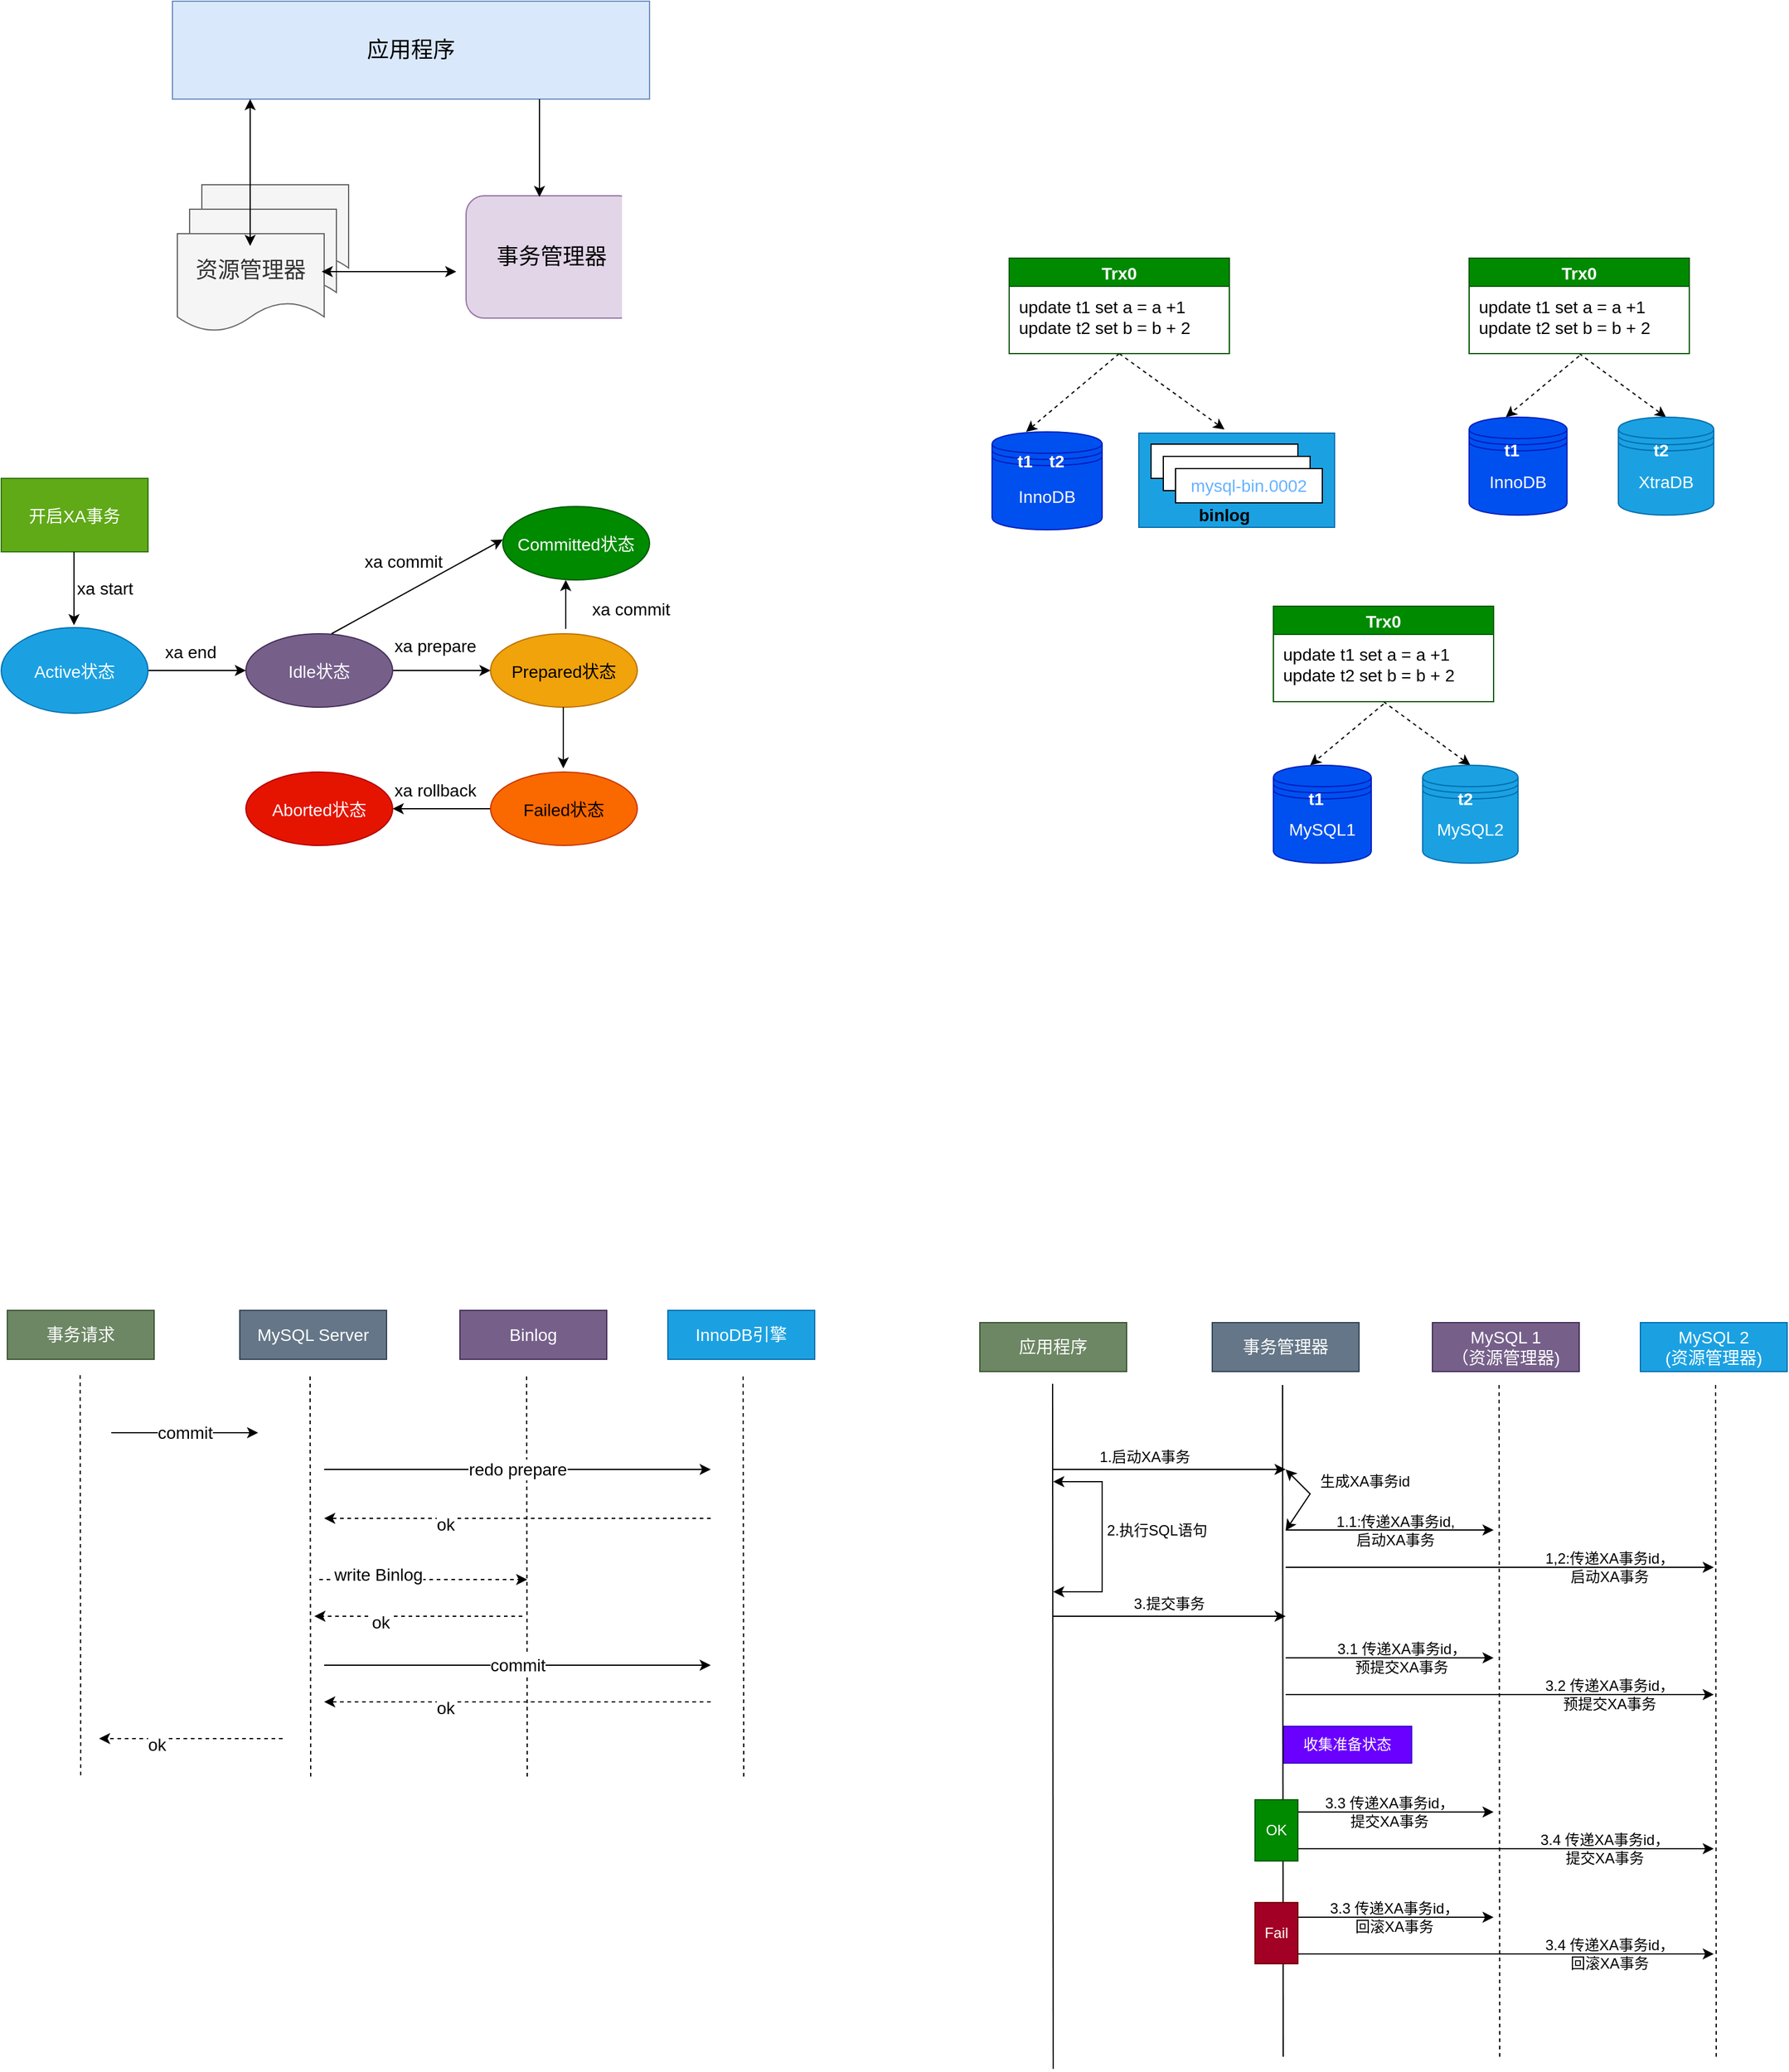 <mxfile version="20.0.4" type="github">
  <diagram id="ObCENUlUA4ZSgpgrxgMP" name="Page-1">
    <mxGraphModel dx="1422" dy="762" grid="1" gridSize="10" guides="1" tooltips="1" connect="1" arrows="1" fold="1" page="1" pageScale="1" pageWidth="827" pageHeight="1169" math="0" shadow="0">
      <root>
        <mxCell id="0" />
        <mxCell id="1" parent="0" />
        <mxCell id="JKw2uaOTa6GlGYW2WIKC-55" value="收集准备状态" style="rounded=0;whiteSpace=wrap;html=1;fillColor=#6a00ff;fontColor=#ffffff;strokeColor=#3700CC;" vertex="1" parent="1">
          <mxGeometry x="1098" y="1530" width="105" height="30" as="geometry" />
        </mxCell>
        <mxCell id="dxR8QtIztpEpAp44_qmE-1" value="&lt;font style=&quot;font-size: 18px;&quot;&gt;应用程序&lt;/font&gt;" style="rounded=0;whiteSpace=wrap;html=1;fillColor=#dae8fc;strokeColor=#6c8ebf;" parent="1" vertex="1">
          <mxGeometry x="190" y="120" width="390" height="80" as="geometry" />
        </mxCell>
        <mxCell id="dxR8QtIztpEpAp44_qmE-2" value="" style="shape=document;whiteSpace=wrap;html=1;boundedLbl=1;fontSize=24;fillColor=#f5f5f5;fontColor=#333333;strokeColor=#666666;" parent="1" vertex="1">
          <mxGeometry x="214" y="270" width="120" height="80" as="geometry" />
        </mxCell>
        <mxCell id="dxR8QtIztpEpAp44_qmE-3" value="" style="shape=document;whiteSpace=wrap;html=1;boundedLbl=1;fontSize=24;fillColor=#f5f5f5;fontColor=#333333;strokeColor=#666666;" parent="1" vertex="1">
          <mxGeometry x="204" y="290" width="120" height="80" as="geometry" />
        </mxCell>
        <mxCell id="dxR8QtIztpEpAp44_qmE-4" value="&lt;font style=&quot;font-size: 18px;&quot;&gt;资源管理器&lt;/font&gt;" style="shape=document;whiteSpace=wrap;html=1;boundedLbl=1;fontSize=24;fillColor=#f5f5f5;fontColor=#333333;strokeColor=#666666;" parent="1" vertex="1">
          <mxGeometry x="194" y="310" width="120" height="80" as="geometry" />
        </mxCell>
        <mxCell id="dxR8QtIztpEpAp44_qmE-6" value="" style="endArrow=classic;startArrow=classic;html=1;rounded=0;fontSize=18;" parent="1" edge="1">
          <mxGeometry width="50" height="50" relative="1" as="geometry">
            <mxPoint x="253.5" y="320" as="sourcePoint" />
            <mxPoint x="253.5" y="200" as="targetPoint" />
          </mxGeometry>
        </mxCell>
        <mxCell id="dxR8QtIztpEpAp44_qmE-7" value="事务管理器" style="rounded=1;whiteSpace=wrap;html=1;fontSize=18;fillColor=#e1d5e7;strokeColor=#9673a6;" parent="1" vertex="1">
          <mxGeometry x="430" y="279" width="140" height="100" as="geometry" />
        </mxCell>
        <mxCell id="dxR8QtIztpEpAp44_qmE-8" value="" style="endArrow=classic;startArrow=classic;html=1;rounded=0;fontSize=18;" parent="1" edge="1">
          <mxGeometry width="50" height="50" relative="1" as="geometry">
            <mxPoint x="312" y="341" as="sourcePoint" />
            <mxPoint x="422" y="341" as="targetPoint" />
          </mxGeometry>
        </mxCell>
        <mxCell id="dxR8QtIztpEpAp44_qmE-9" value="" style="endArrow=classic;html=1;rounded=0;fontSize=18;" parent="1" edge="1">
          <mxGeometry width="50" height="50" relative="1" as="geometry">
            <mxPoint x="490" y="200" as="sourcePoint" />
            <mxPoint x="490" y="280" as="targetPoint" />
          </mxGeometry>
        </mxCell>
        <mxCell id="dxR8QtIztpEpAp44_qmE-10" value="&lt;font style=&quot;font-size: 14px;&quot;&gt;开启XA事务&lt;/font&gt;" style="rounded=0;whiteSpace=wrap;html=1;fontSize=18;fillColor=#60a917;strokeColor=#2D7600;fontColor=#ffffff;" parent="1" vertex="1">
          <mxGeometry x="50" y="510" width="120" height="60" as="geometry" />
        </mxCell>
        <mxCell id="dxR8QtIztpEpAp44_qmE-12" value="" style="endArrow=classic;html=1;rounded=0;fontSize=18;" parent="1" edge="1">
          <mxGeometry width="50" height="50" relative="1" as="geometry">
            <mxPoint x="109.5" y="570" as="sourcePoint" />
            <mxPoint x="109.5" y="630" as="targetPoint" />
          </mxGeometry>
        </mxCell>
        <mxCell id="dxR8QtIztpEpAp44_qmE-17" value="" style="edgeStyle=orthogonalEdgeStyle;rounded=0;orthogonalLoop=1;jettySize=auto;html=1;fontSize=18;" parent="1" source="dxR8QtIztpEpAp44_qmE-13" target="dxR8QtIztpEpAp44_qmE-16" edge="1">
          <mxGeometry relative="1" as="geometry" />
        </mxCell>
        <mxCell id="dxR8QtIztpEpAp44_qmE-13" value="&lt;font style=&quot;font-size: 14px;&quot;&gt;Active状态&lt;/font&gt;" style="ellipse;whiteSpace=wrap;html=1;fontSize=18;fillColor=#1ba1e2;fontColor=#ffffff;strokeColor=#006EAF;" parent="1" vertex="1">
          <mxGeometry x="50" y="632" width="120" height="70" as="geometry" />
        </mxCell>
        <mxCell id="dxR8QtIztpEpAp44_qmE-19" value="" style="edgeStyle=orthogonalEdgeStyle;rounded=0;orthogonalLoop=1;jettySize=auto;html=1;fontSize=18;" parent="1" source="dxR8QtIztpEpAp44_qmE-16" target="dxR8QtIztpEpAp44_qmE-18" edge="1">
          <mxGeometry relative="1" as="geometry" />
        </mxCell>
        <mxCell id="dxR8QtIztpEpAp44_qmE-16" value="&lt;font style=&quot;font-size: 14px;&quot;&gt;Idle状态&lt;/font&gt;" style="ellipse;whiteSpace=wrap;html=1;fontSize=18;fillColor=#76608a;fontColor=#ffffff;strokeColor=#432D57;" parent="1" vertex="1">
          <mxGeometry x="250" y="637" width="120" height="60" as="geometry" />
        </mxCell>
        <mxCell id="dxR8QtIztpEpAp44_qmE-18" value="&lt;font style=&quot;font-size: 14px;&quot;&gt;Prepared状态&lt;/font&gt;" style="ellipse;whiteSpace=wrap;html=1;fontSize=18;fillColor=#f0a30a;fontColor=#000000;strokeColor=#BD7000;" parent="1" vertex="1">
          <mxGeometry x="450" y="637" width="120" height="60" as="geometry" />
        </mxCell>
        <mxCell id="dxR8QtIztpEpAp44_qmE-20" value="" style="endArrow=classic;html=1;rounded=0;fontSize=18;" parent="1" edge="1">
          <mxGeometry width="50" height="50" relative="1" as="geometry">
            <mxPoint x="320" y="637" as="sourcePoint" />
            <mxPoint x="460" y="560" as="targetPoint" />
          </mxGeometry>
        </mxCell>
        <mxCell id="dxR8QtIztpEpAp44_qmE-21" value="&lt;font style=&quot;font-size: 14px;&quot;&gt;Committed状态&lt;/font&gt;" style="ellipse;whiteSpace=wrap;html=1;fontSize=18;fillColor=#008a00;fontColor=#ffffff;strokeColor=#005700;" parent="1" vertex="1">
          <mxGeometry x="460" y="533" width="120" height="60" as="geometry" />
        </mxCell>
        <mxCell id="dxR8QtIztpEpAp44_qmE-22" value="" style="endArrow=classic;html=1;rounded=0;fontSize=14;" parent="1" edge="1">
          <mxGeometry width="50" height="50" relative="1" as="geometry">
            <mxPoint x="511.5" y="633" as="sourcePoint" />
            <mxPoint x="511.5" y="593" as="targetPoint" />
          </mxGeometry>
        </mxCell>
        <mxCell id="dxR8QtIztpEpAp44_qmE-23" value="" style="endArrow=classic;html=1;rounded=0;fontSize=14;" parent="1" edge="1">
          <mxGeometry width="50" height="50" relative="1" as="geometry">
            <mxPoint x="509.5" y="697" as="sourcePoint" />
            <mxPoint x="509.5" y="747" as="targetPoint" />
          </mxGeometry>
        </mxCell>
        <mxCell id="dxR8QtIztpEpAp44_qmE-26" value="" style="edgeStyle=orthogonalEdgeStyle;rounded=0;orthogonalLoop=1;jettySize=auto;html=1;fontSize=14;" parent="1" source="dxR8QtIztpEpAp44_qmE-24" target="dxR8QtIztpEpAp44_qmE-25" edge="1">
          <mxGeometry relative="1" as="geometry" />
        </mxCell>
        <mxCell id="dxR8QtIztpEpAp44_qmE-24" value="&lt;span style=&quot;font-size: 14px;&quot;&gt;Failed状态&lt;/span&gt;" style="ellipse;whiteSpace=wrap;html=1;fontSize=18;fillColor=#fa6800;fontColor=#000000;strokeColor=#C73500;" parent="1" vertex="1">
          <mxGeometry x="450" y="750" width="120" height="60" as="geometry" />
        </mxCell>
        <mxCell id="dxR8QtIztpEpAp44_qmE-25" value="&lt;font style=&quot;font-size: 14px;&quot;&gt;Aborted状态&lt;/font&gt;" style="ellipse;whiteSpace=wrap;html=1;fontSize=18;fillColor=#e51400;fontColor=#ffffff;strokeColor=#B20000;" parent="1" vertex="1">
          <mxGeometry x="250" y="750" width="120" height="60" as="geometry" />
        </mxCell>
        <mxCell id="dxR8QtIztpEpAp44_qmE-28" value="xa rollback" style="text;html=1;strokeColor=none;fillColor=none;align=center;verticalAlign=middle;whiteSpace=wrap;rounded=0;fontSize=14;" parent="1" vertex="1">
          <mxGeometry x="370" y="750" width="70" height="30" as="geometry" />
        </mxCell>
        <mxCell id="dxR8QtIztpEpAp44_qmE-29" value="xa commit" style="text;html=1;strokeColor=none;fillColor=none;align=center;verticalAlign=middle;whiteSpace=wrap;rounded=0;fontSize=14;" parent="1" vertex="1">
          <mxGeometry x="530" y="602" width="70" height="30" as="geometry" />
        </mxCell>
        <mxCell id="dxR8QtIztpEpAp44_qmE-30" value="xa prepare" style="text;html=1;strokeColor=none;fillColor=none;align=center;verticalAlign=middle;whiteSpace=wrap;rounded=0;fontSize=14;" parent="1" vertex="1">
          <mxGeometry x="370" y="632" width="70" height="30" as="geometry" />
        </mxCell>
        <mxCell id="dxR8QtIztpEpAp44_qmE-31" value="xa commit" style="text;html=1;strokeColor=none;fillColor=none;align=center;verticalAlign=middle;whiteSpace=wrap;rounded=0;fontSize=14;" parent="1" vertex="1">
          <mxGeometry x="344" y="563" width="70" height="30" as="geometry" />
        </mxCell>
        <mxCell id="dxR8QtIztpEpAp44_qmE-32" value="xa end" style="text;html=1;strokeColor=none;fillColor=none;align=center;verticalAlign=middle;whiteSpace=wrap;rounded=0;fontSize=14;" parent="1" vertex="1">
          <mxGeometry x="170" y="637" width="70" height="30" as="geometry" />
        </mxCell>
        <mxCell id="dxR8QtIztpEpAp44_qmE-33" value="xa start" style="text;html=1;strokeColor=none;fillColor=none;align=center;verticalAlign=middle;whiteSpace=wrap;rounded=0;fontSize=14;" parent="1" vertex="1">
          <mxGeometry x="100" y="584.5" width="70" height="30" as="geometry" />
        </mxCell>
        <mxCell id="dxR8QtIztpEpAp44_qmE-44" value="事务请求" style="rounded=0;whiteSpace=wrap;html=1;fontSize=14;fillColor=#6d8764;fontColor=#ffffff;strokeColor=#3A5431;" parent="1" vertex="1">
          <mxGeometry x="55" y="1190" width="120" height="40" as="geometry" />
        </mxCell>
        <mxCell id="dxR8QtIztpEpAp44_qmE-45" value="MySQL Server" style="rounded=0;whiteSpace=wrap;html=1;fontSize=14;fillColor=#647687;fontColor=#ffffff;strokeColor=#314354;" parent="1" vertex="1">
          <mxGeometry x="245" y="1190" width="120" height="40" as="geometry" />
        </mxCell>
        <mxCell id="dxR8QtIztpEpAp44_qmE-46" value="Binlog" style="rounded=0;whiteSpace=wrap;html=1;fontSize=14;fillColor=#76608a;fontColor=#ffffff;strokeColor=#432D57;" parent="1" vertex="1">
          <mxGeometry x="425" y="1190" width="120" height="40" as="geometry" />
        </mxCell>
        <mxCell id="dxR8QtIztpEpAp44_qmE-47" value="InnoDB引擎" style="rounded=0;whiteSpace=wrap;html=1;fontSize=14;fillColor=#1ba1e2;fontColor=#ffffff;strokeColor=#006EAF;" parent="1" vertex="1">
          <mxGeometry x="595" y="1190" width="120" height="40" as="geometry" />
        </mxCell>
        <mxCell id="dxR8QtIztpEpAp44_qmE-48" value="" style="endArrow=none;dashed=1;html=1;rounded=0;fontSize=14;" parent="1" edge="1">
          <mxGeometry width="50" height="50" relative="1" as="geometry">
            <mxPoint x="115" y="1570" as="sourcePoint" />
            <mxPoint x="114.5" y="1240" as="targetPoint" />
          </mxGeometry>
        </mxCell>
        <mxCell id="dxR8QtIztpEpAp44_qmE-49" value="" style="endArrow=none;dashed=1;html=1;rounded=0;fontSize=14;" parent="1" edge="1">
          <mxGeometry width="50" height="50" relative="1" as="geometry">
            <mxPoint x="303" y="1571" as="sourcePoint" />
            <mxPoint x="302.5" y="1241" as="targetPoint" />
          </mxGeometry>
        </mxCell>
        <mxCell id="dxR8QtIztpEpAp44_qmE-50" value="" style="endArrow=none;dashed=1;html=1;rounded=0;fontSize=14;" parent="1" edge="1">
          <mxGeometry width="50" height="50" relative="1" as="geometry">
            <mxPoint x="480" y="1571" as="sourcePoint" />
            <mxPoint x="479.5" y="1241" as="targetPoint" />
          </mxGeometry>
        </mxCell>
        <mxCell id="dxR8QtIztpEpAp44_qmE-51" value="" style="endArrow=none;dashed=1;html=1;rounded=0;fontSize=14;" parent="1" edge="1">
          <mxGeometry width="50" height="50" relative="1" as="geometry">
            <mxPoint x="657" y="1571" as="sourcePoint" />
            <mxPoint x="656.5" y="1241" as="targetPoint" />
          </mxGeometry>
        </mxCell>
        <mxCell id="dxR8QtIztpEpAp44_qmE-54" value="" style="endArrow=classic;html=1;rounded=0;fontSize=14;" parent="1" edge="1">
          <mxGeometry relative="1" as="geometry">
            <mxPoint x="140" y="1290" as="sourcePoint" />
            <mxPoint x="260" y="1290" as="targetPoint" />
            <Array as="points">
              <mxPoint x="200" y="1290" />
            </Array>
          </mxGeometry>
        </mxCell>
        <mxCell id="dxR8QtIztpEpAp44_qmE-55" value="commit" style="edgeLabel;resizable=0;html=1;align=center;verticalAlign=middle;fontSize=14;" parent="dxR8QtIztpEpAp44_qmE-54" connectable="0" vertex="1">
          <mxGeometry relative="1" as="geometry" />
        </mxCell>
        <mxCell id="dxR8QtIztpEpAp44_qmE-56" value="" style="endArrow=classic;html=1;rounded=0;fontSize=14;" parent="1" edge="1">
          <mxGeometry relative="1" as="geometry">
            <mxPoint x="314" y="1320" as="sourcePoint" />
            <mxPoint x="630" y="1320" as="targetPoint" />
            <Array as="points">
              <mxPoint x="374" y="1320" />
            </Array>
          </mxGeometry>
        </mxCell>
        <mxCell id="dxR8QtIztpEpAp44_qmE-57" value="redo prepare" style="edgeLabel;resizable=0;html=1;align=center;verticalAlign=middle;fontSize=14;" parent="dxR8QtIztpEpAp44_qmE-56" connectable="0" vertex="1">
          <mxGeometry relative="1" as="geometry" />
        </mxCell>
        <mxCell id="dxR8QtIztpEpAp44_qmE-63" value="" style="endArrow=classic;html=1;rounded=0;dashed=1;fontSize=14;" parent="1" edge="1">
          <mxGeometry width="50" height="50" relative="1" as="geometry">
            <mxPoint x="630" y="1360" as="sourcePoint" />
            <mxPoint x="314" y="1360" as="targetPoint" />
          </mxGeometry>
        </mxCell>
        <mxCell id="dxR8QtIztpEpAp44_qmE-64" value="ok" style="edgeLabel;html=1;align=center;verticalAlign=middle;resizable=0;points=[];fontSize=14;" parent="dxR8QtIztpEpAp44_qmE-63" vertex="1" connectable="0">
          <mxGeometry x="0.373" y="5" relative="1" as="geometry">
            <mxPoint as="offset" />
          </mxGeometry>
        </mxCell>
        <mxCell id="dxR8QtIztpEpAp44_qmE-65" value="" style="endArrow=classic;html=1;rounded=0;dashed=1;fontSize=14;" parent="1" edge="1">
          <mxGeometry width="50" height="50" relative="1" as="geometry">
            <mxPoint x="310" y="1410" as="sourcePoint" />
            <mxPoint x="480" y="1410" as="targetPoint" />
            <Array as="points">
              <mxPoint x="380" y="1410" />
            </Array>
          </mxGeometry>
        </mxCell>
        <mxCell id="dxR8QtIztpEpAp44_qmE-66" value="write Binlog" style="edgeLabel;html=1;align=center;verticalAlign=middle;resizable=0;points=[];fontSize=14;" parent="dxR8QtIztpEpAp44_qmE-65" vertex="1" connectable="0">
          <mxGeometry x="-0.435" y="4" relative="1" as="geometry">
            <mxPoint as="offset" />
          </mxGeometry>
        </mxCell>
        <mxCell id="dxR8QtIztpEpAp44_qmE-67" value="" style="endArrow=classic;html=1;rounded=0;dashed=1;fontSize=14;" parent="1" edge="1">
          <mxGeometry width="50" height="50" relative="1" as="geometry">
            <mxPoint x="476" y="1440" as="sourcePoint" />
            <mxPoint x="306" y="1440" as="targetPoint" />
          </mxGeometry>
        </mxCell>
        <mxCell id="dxR8QtIztpEpAp44_qmE-68" value="ok" style="edgeLabel;html=1;align=center;verticalAlign=middle;resizable=0;points=[];fontSize=14;" parent="dxR8QtIztpEpAp44_qmE-67" vertex="1" connectable="0">
          <mxGeometry x="0.373" y="5" relative="1" as="geometry">
            <mxPoint as="offset" />
          </mxGeometry>
        </mxCell>
        <mxCell id="dxR8QtIztpEpAp44_qmE-69" value="" style="endArrow=classic;html=1;rounded=0;fontSize=14;" parent="1" edge="1">
          <mxGeometry relative="1" as="geometry">
            <mxPoint x="314" y="1480" as="sourcePoint" />
            <mxPoint x="630" y="1480" as="targetPoint" />
            <Array as="points">
              <mxPoint x="374" y="1480" />
            </Array>
          </mxGeometry>
        </mxCell>
        <mxCell id="dxR8QtIztpEpAp44_qmE-70" value="commit" style="edgeLabel;resizable=0;html=1;align=center;verticalAlign=middle;fontSize=14;" parent="dxR8QtIztpEpAp44_qmE-69" connectable="0" vertex="1">
          <mxGeometry relative="1" as="geometry" />
        </mxCell>
        <mxCell id="dxR8QtIztpEpAp44_qmE-71" value="" style="endArrow=classic;html=1;rounded=0;dashed=1;fontSize=14;" parent="1" edge="1">
          <mxGeometry width="50" height="50" relative="1" as="geometry">
            <mxPoint x="630" y="1510" as="sourcePoint" />
            <mxPoint x="314" y="1510" as="targetPoint" />
          </mxGeometry>
        </mxCell>
        <mxCell id="dxR8QtIztpEpAp44_qmE-72" value="ok" style="edgeLabel;html=1;align=center;verticalAlign=middle;resizable=0;points=[];fontSize=14;" parent="dxR8QtIztpEpAp44_qmE-71" vertex="1" connectable="0">
          <mxGeometry x="0.373" y="5" relative="1" as="geometry">
            <mxPoint as="offset" />
          </mxGeometry>
        </mxCell>
        <mxCell id="dxR8QtIztpEpAp44_qmE-73" value="" style="endArrow=classic;html=1;rounded=0;dashed=1;fontSize=14;" parent="1" edge="1">
          <mxGeometry width="50" height="50" relative="1" as="geometry">
            <mxPoint x="280" y="1540" as="sourcePoint" />
            <mxPoint x="130" y="1540" as="targetPoint" />
          </mxGeometry>
        </mxCell>
        <mxCell id="dxR8QtIztpEpAp44_qmE-74" value="ok" style="edgeLabel;html=1;align=center;verticalAlign=middle;resizable=0;points=[];fontSize=14;" parent="dxR8QtIztpEpAp44_qmE-73" vertex="1" connectable="0">
          <mxGeometry x="0.373" y="5" relative="1" as="geometry">
            <mxPoint as="offset" />
          </mxGeometry>
        </mxCell>
        <mxCell id="dxR8QtIztpEpAp44_qmE-80" value="InnoDB" style="shape=datastore;whiteSpace=wrap;html=1;fontSize=14;fillColor=#0050ef;strokeColor=#001DBC;fontColor=#ffffff;" parent="1" vertex="1">
          <mxGeometry x="1250" y="460" width="80" height="80" as="geometry" />
        </mxCell>
        <mxCell id="dxR8QtIztpEpAp44_qmE-86" style="edgeStyle=none;rounded=0;orthogonalLoop=1;jettySize=auto;html=1;exitX=0.5;exitY=1;exitDx=0;exitDy=0;entryX=0.5;entryY=0;entryDx=0;entryDy=0;dashed=1;fontSize=14;" parent="1" source="dxR8QtIztpEpAp44_qmE-82" target="dxR8QtIztpEpAp44_qmE-84" edge="1">
          <mxGeometry relative="1" as="geometry" />
        </mxCell>
        <mxCell id="dxR8QtIztpEpAp44_qmE-82" value="Trx0" style="swimlane;fontSize=14;fillColor=#008a00;fontColor=#ffffff;strokeColor=#005700;" parent="1" vertex="1">
          <mxGeometry x="1250" y="330" width="180" height="78" as="geometry" />
        </mxCell>
        <mxCell id="dxR8QtIztpEpAp44_qmE-83" value="update t1 set a = a +1&lt;br&gt;update t2 set b = b + 2" style="text;html=1;align=left;verticalAlign=middle;resizable=0;points=[];autosize=1;strokeColor=none;fillColor=none;fontSize=14;" parent="dxR8QtIztpEpAp44_qmE-82" vertex="1">
          <mxGeometry x="6" y="22.5" width="160" height="50" as="geometry" />
        </mxCell>
        <mxCell id="dxR8QtIztpEpAp44_qmE-84" value="XtraDB" style="shape=datastore;whiteSpace=wrap;html=1;fontSize=14;fillColor=#1ba1e2;fontColor=#ffffff;strokeColor=#006EAF;" parent="1" vertex="1">
          <mxGeometry x="1372" y="460" width="78" height="80" as="geometry" />
        </mxCell>
        <mxCell id="dxR8QtIztpEpAp44_qmE-87" value="&lt;b&gt;&lt;font color=&quot;#ffffff&quot;&gt;t1&lt;/font&gt;&lt;/b&gt;" style="text;html=1;align=center;verticalAlign=middle;whiteSpace=wrap;rounded=0;fontSize=14;" parent="1" vertex="1">
          <mxGeometry x="1255" y="472" width="60" height="30" as="geometry" />
        </mxCell>
        <mxCell id="dxR8QtIztpEpAp44_qmE-89" value="&lt;b style=&quot;&quot;&gt;&lt;font color=&quot;#ffffff&quot;&gt;t2&lt;/font&gt;&lt;/b&gt;" style="text;html=1;strokeColor=none;fillColor=none;align=center;verticalAlign=middle;whiteSpace=wrap;rounded=0;fontSize=14;" parent="1" vertex="1">
          <mxGeometry x="1377" y="472" width="60" height="30" as="geometry" />
        </mxCell>
        <mxCell id="dxR8QtIztpEpAp44_qmE-90" value="InnoDB" style="shape=datastore;whiteSpace=wrap;html=1;fontSize=14;fillColor=#0050ef;fontColor=#ffffff;strokeColor=#001DBC;" parent="1" vertex="1">
          <mxGeometry x="860" y="472" width="90" height="80" as="geometry" />
        </mxCell>
        <mxCell id="dxR8QtIztpEpAp44_qmE-91" style="edgeStyle=none;rounded=0;orthogonalLoop=1;jettySize=auto;html=1;exitX=0.5;exitY=1;exitDx=0;exitDy=0;entryX=0.309;entryY=0;entryDx=0;entryDy=0;dashed=1;fontSize=14;entryPerimeter=0;" parent="1" source="dxR8QtIztpEpAp44_qmE-92" target="dxR8QtIztpEpAp44_qmE-90" edge="1">
          <mxGeometry relative="1" as="geometry">
            <mxPoint x="995" y="460" as="targetPoint" />
          </mxGeometry>
        </mxCell>
        <mxCell id="dxR8QtIztpEpAp44_qmE-98" style="edgeStyle=none;rounded=0;orthogonalLoop=1;jettySize=auto;html=1;exitX=0.5;exitY=1;exitDx=0;exitDy=0;dashed=1;fontSize=14;" parent="1" source="dxR8QtIztpEpAp44_qmE-92" edge="1">
          <mxGeometry relative="1" as="geometry">
            <mxPoint x="1050" y="470" as="targetPoint" />
          </mxGeometry>
        </mxCell>
        <mxCell id="dxR8QtIztpEpAp44_qmE-92" value="Trx0" style="swimlane;fontSize=14;fillColor=#008a00;fontColor=#ffffff;strokeColor=#005700;" parent="1" vertex="1">
          <mxGeometry x="874" y="330" width="180" height="78" as="geometry" />
        </mxCell>
        <mxCell id="dxR8QtIztpEpAp44_qmE-93" value="update t1 set a = a +1&lt;br&gt;update t2 set b = b + 2" style="text;html=1;align=left;verticalAlign=middle;resizable=0;points=[];autosize=1;strokeColor=none;fillColor=none;fontSize=14;" parent="dxR8QtIztpEpAp44_qmE-92" vertex="1">
          <mxGeometry x="6" y="22.5" width="160" height="50" as="geometry" />
        </mxCell>
        <mxCell id="dxR8QtIztpEpAp44_qmE-96" value="&lt;font color=&quot;#ffffff&quot;&gt;&lt;b&gt;t1&lt;/b&gt;&lt;/font&gt;" style="text;html=1;strokeColor=none;fillColor=none;align=center;verticalAlign=middle;whiteSpace=wrap;rounded=0;fontSize=14;" parent="1" vertex="1">
          <mxGeometry x="874" y="482" width="26" height="28" as="geometry" />
        </mxCell>
        <mxCell id="dxR8QtIztpEpAp44_qmE-99" value="" style="rounded=0;whiteSpace=wrap;html=1;fontSize=14;fontColor=#ffffff;fillColor=#1ba1e2;strokeColor=#006EAF;" parent="1" vertex="1">
          <mxGeometry x="980" y="473" width="160" height="77" as="geometry" />
        </mxCell>
        <mxCell id="dxR8QtIztpEpAp44_qmE-100" value="" style="rounded=0;whiteSpace=wrap;html=1;fontSize=14;fontColor=#66B2FF;" parent="1" vertex="1">
          <mxGeometry x="990" y="482" width="120" height="28" as="geometry" />
        </mxCell>
        <mxCell id="dxR8QtIztpEpAp44_qmE-101" value="" style="rounded=0;whiteSpace=wrap;html=1;fontSize=14;fontColor=#66B2FF;" parent="1" vertex="1">
          <mxGeometry x="1000" y="492" width="120" height="28" as="geometry" />
        </mxCell>
        <mxCell id="dxR8QtIztpEpAp44_qmE-102" value="mysql-bin.0002" style="rounded=0;whiteSpace=wrap;html=1;fontSize=14;fontColor=#66B2FF;" parent="1" vertex="1">
          <mxGeometry x="1010" y="502" width="120" height="28" as="geometry" />
        </mxCell>
        <mxCell id="dxR8QtIztpEpAp44_qmE-103" value="&lt;b&gt;binlog&lt;/b&gt;" style="text;html=1;strokeColor=none;fillColor=none;align=center;verticalAlign=middle;whiteSpace=wrap;rounded=0;fontSize=14;" parent="1" vertex="1">
          <mxGeometry x="1020" y="525" width="60" height="30" as="geometry" />
        </mxCell>
        <mxCell id="dxR8QtIztpEpAp44_qmE-104" value="&lt;font color=&quot;#ffffff&quot;&gt;&lt;b&gt;t2&lt;/b&gt;&lt;/font&gt;" style="text;html=1;strokeColor=none;fillColor=none;align=center;verticalAlign=middle;whiteSpace=wrap;rounded=0;fontSize=14;" parent="1" vertex="1">
          <mxGeometry x="900" y="482" width="26" height="28" as="geometry" />
        </mxCell>
        <mxCell id="dxR8QtIztpEpAp44_qmE-105" style="edgeStyle=none;rounded=0;orthogonalLoop=1;jettySize=auto;html=1;entryX=0.309;entryY=0;entryDx=0;entryDy=0;dashed=1;fontSize=14;entryPerimeter=0;" parent="1" edge="1">
          <mxGeometry relative="1" as="geometry">
            <mxPoint x="1340" y="410" as="sourcePoint" />
            <mxPoint x="1280" y="460" as="targetPoint" />
          </mxGeometry>
        </mxCell>
        <mxCell id="dxR8QtIztpEpAp44_qmE-106" value="MySQL1" style="shape=datastore;whiteSpace=wrap;html=1;fontSize=14;fillColor=#0050ef;strokeColor=#001DBC;fontColor=#ffffff;" parent="1" vertex="1">
          <mxGeometry x="1090" y="744.5" width="80" height="80" as="geometry" />
        </mxCell>
        <mxCell id="dxR8QtIztpEpAp44_qmE-107" style="edgeStyle=none;rounded=0;orthogonalLoop=1;jettySize=auto;html=1;exitX=0.5;exitY=1;exitDx=0;exitDy=0;entryX=0.5;entryY=0;entryDx=0;entryDy=0;dashed=1;fontSize=14;" parent="1" source="dxR8QtIztpEpAp44_qmE-108" target="dxR8QtIztpEpAp44_qmE-110" edge="1">
          <mxGeometry relative="1" as="geometry" />
        </mxCell>
        <mxCell id="dxR8QtIztpEpAp44_qmE-108" value="Trx0" style="swimlane;fontSize=14;fillColor=#008a00;fontColor=#ffffff;strokeColor=#005700;" parent="1" vertex="1">
          <mxGeometry x="1090" y="614.5" width="180" height="78" as="geometry" />
        </mxCell>
        <mxCell id="dxR8QtIztpEpAp44_qmE-109" value="update t1 set a = a +1&lt;br&gt;update t2 set b = b + 2" style="text;html=1;align=left;verticalAlign=middle;resizable=0;points=[];autosize=1;strokeColor=none;fillColor=none;fontSize=14;" parent="dxR8QtIztpEpAp44_qmE-108" vertex="1">
          <mxGeometry x="6" y="22.5" width="160" height="50" as="geometry" />
        </mxCell>
        <mxCell id="dxR8QtIztpEpAp44_qmE-110" value="MySQL2" style="shape=datastore;whiteSpace=wrap;html=1;fontSize=14;fillColor=#1ba1e2;fontColor=#ffffff;strokeColor=#006EAF;" parent="1" vertex="1">
          <mxGeometry x="1212" y="744.5" width="78" height="80" as="geometry" />
        </mxCell>
        <mxCell id="dxR8QtIztpEpAp44_qmE-111" value="&lt;b&gt;&lt;font color=&quot;#ffffff&quot;&gt;t1&lt;/font&gt;&lt;/b&gt;" style="text;html=1;align=center;verticalAlign=middle;whiteSpace=wrap;rounded=0;fontSize=14;" parent="1" vertex="1">
          <mxGeometry x="1095" y="756.5" width="60" height="30" as="geometry" />
        </mxCell>
        <mxCell id="dxR8QtIztpEpAp44_qmE-112" value="&lt;b style=&quot;&quot;&gt;&lt;font color=&quot;#ffffff&quot;&gt;t2&lt;/font&gt;&lt;/b&gt;" style="text;html=1;strokeColor=none;fillColor=none;align=center;verticalAlign=middle;whiteSpace=wrap;rounded=0;fontSize=14;" parent="1" vertex="1">
          <mxGeometry x="1217" y="756.5" width="60" height="30" as="geometry" />
        </mxCell>
        <mxCell id="dxR8QtIztpEpAp44_qmE-113" style="edgeStyle=none;rounded=0;orthogonalLoop=1;jettySize=auto;html=1;entryX=0.309;entryY=0;entryDx=0;entryDy=0;dashed=1;fontSize=14;entryPerimeter=0;" parent="1" edge="1">
          <mxGeometry relative="1" as="geometry">
            <mxPoint x="1180" y="694.5" as="sourcePoint" />
            <mxPoint x="1120" y="744.5" as="targetPoint" />
          </mxGeometry>
        </mxCell>
        <mxCell id="JKw2uaOTa6GlGYW2WIKC-1" value="应用程序" style="rounded=0;whiteSpace=wrap;html=1;fontSize=14;fillColor=#6d8764;fontColor=#ffffff;strokeColor=#3A5431;" vertex="1" parent="1">
          <mxGeometry x="850" y="1200" width="120" height="40" as="geometry" />
        </mxCell>
        <mxCell id="JKw2uaOTa6GlGYW2WIKC-2" value="事务管理器" style="rounded=0;whiteSpace=wrap;html=1;fontSize=14;fillColor=#647687;fontColor=#ffffff;strokeColor=#314354;" vertex="1" parent="1">
          <mxGeometry x="1040" y="1200" width="120" height="40" as="geometry" />
        </mxCell>
        <mxCell id="JKw2uaOTa6GlGYW2WIKC-3" value="MySQL 1&lt;br&gt;（资源管理器)" style="rounded=0;whiteSpace=wrap;html=1;fontSize=14;fillColor=#76608a;fontColor=#ffffff;strokeColor=#432D57;" vertex="1" parent="1">
          <mxGeometry x="1220" y="1200" width="120" height="40" as="geometry" />
        </mxCell>
        <mxCell id="JKw2uaOTa6GlGYW2WIKC-4" value="MySQL 2&lt;br&gt;(资源管理器)" style="rounded=0;whiteSpace=wrap;html=1;fontSize=14;fillColor=#1ba1e2;fontColor=#ffffff;strokeColor=#006EAF;" vertex="1" parent="1">
          <mxGeometry x="1390" y="1200" width="120" height="40" as="geometry" />
        </mxCell>
        <mxCell id="JKw2uaOTa6GlGYW2WIKC-5" value="" style="endArrow=none;html=1;rounded=0;fontSize=14;" edge="1" parent="1">
          <mxGeometry width="50" height="50" relative="1" as="geometry">
            <mxPoint x="910" y="1810" as="sourcePoint" />
            <mxPoint x="909.5" y="1250" as="targetPoint" />
          </mxGeometry>
        </mxCell>
        <mxCell id="JKw2uaOTa6GlGYW2WIKC-6" value="" style="endArrow=none;html=1;rounded=0;fontSize=14;" edge="1" parent="1">
          <mxGeometry width="50" height="50" relative="1" as="geometry">
            <mxPoint x="1098" y="1800" as="sourcePoint" />
            <mxPoint x="1097.5" y="1251" as="targetPoint" />
          </mxGeometry>
        </mxCell>
        <mxCell id="JKw2uaOTa6GlGYW2WIKC-7" value="" style="endArrow=none;html=1;rounded=0;fontSize=14;dashed=1;" edge="1" parent="1">
          <mxGeometry width="50" height="50" relative="1" as="geometry">
            <mxPoint x="1275" y="1800" as="sourcePoint" />
            <mxPoint x="1274.5" y="1251" as="targetPoint" />
          </mxGeometry>
        </mxCell>
        <mxCell id="JKw2uaOTa6GlGYW2WIKC-8" value="" style="endArrow=none;html=1;rounded=0;fontSize=14;dashed=1;" edge="1" parent="1">
          <mxGeometry width="50" height="50" relative="1" as="geometry">
            <mxPoint x="1452" y="1800" as="sourcePoint" />
            <mxPoint x="1451.5" y="1251" as="targetPoint" />
          </mxGeometry>
        </mxCell>
        <mxCell id="JKw2uaOTa6GlGYW2WIKC-25" value="" style="endArrow=classic;html=1;rounded=0;" edge="1" parent="1">
          <mxGeometry width="50" height="50" relative="1" as="geometry">
            <mxPoint x="910" y="1320" as="sourcePoint" />
            <mxPoint x="1100" y="1320" as="targetPoint" />
          </mxGeometry>
        </mxCell>
        <mxCell id="JKw2uaOTa6GlGYW2WIKC-28" value="" style="endArrow=classic;html=1;rounded=0;" edge="1" parent="1">
          <mxGeometry width="50" height="50" relative="1" as="geometry">
            <mxPoint x="1100" y="1400" as="sourcePoint" />
            <mxPoint x="1450" y="1400" as="targetPoint" />
          </mxGeometry>
        </mxCell>
        <mxCell id="JKw2uaOTa6GlGYW2WIKC-29" value="" style="endArrow=classic;html=1;rounded=0;" edge="1" parent="1">
          <mxGeometry width="50" height="50" relative="1" as="geometry">
            <mxPoint x="910" y="1440" as="sourcePoint" />
            <mxPoint x="1100" y="1440" as="targetPoint" />
          </mxGeometry>
        </mxCell>
        <mxCell id="JKw2uaOTa6GlGYW2WIKC-30" value="" style="endArrow=classic;html=1;rounded=0;" edge="1" parent="1">
          <mxGeometry width="50" height="50" relative="1" as="geometry">
            <mxPoint x="1100" y="1474" as="sourcePoint" />
            <mxPoint x="1270" y="1474" as="targetPoint" />
          </mxGeometry>
        </mxCell>
        <mxCell id="JKw2uaOTa6GlGYW2WIKC-31" value="" style="endArrow=classic;html=1;rounded=0;" edge="1" parent="1">
          <mxGeometry width="50" height="50" relative="1" as="geometry">
            <mxPoint x="1100" y="1630" as="sourcePoint" />
            <mxPoint x="1450" y="1630" as="targetPoint" />
          </mxGeometry>
        </mxCell>
        <mxCell id="JKw2uaOTa6GlGYW2WIKC-34" value="" style="endArrow=classic;html=1;rounded=0;" edge="1" parent="1">
          <mxGeometry width="50" height="50" relative="1" as="geometry">
            <mxPoint x="1100" y="1600" as="sourcePoint" />
            <mxPoint x="1270" y="1600" as="targetPoint" />
          </mxGeometry>
        </mxCell>
        <mxCell id="JKw2uaOTa6GlGYW2WIKC-35" value="" style="endArrow=classic;html=1;rounded=0;" edge="1" parent="1">
          <mxGeometry width="50" height="50" relative="1" as="geometry">
            <mxPoint x="1100" y="1504" as="sourcePoint" />
            <mxPoint x="1450" y="1504" as="targetPoint" />
          </mxGeometry>
        </mxCell>
        <mxCell id="JKw2uaOTa6GlGYW2WIKC-36" value="" style="endArrow=classic;html=1;rounded=0;" edge="1" parent="1">
          <mxGeometry width="50" height="50" relative="1" as="geometry">
            <mxPoint x="1100" y="1716" as="sourcePoint" />
            <mxPoint x="1450" y="1716" as="targetPoint" />
          </mxGeometry>
        </mxCell>
        <mxCell id="JKw2uaOTa6GlGYW2WIKC-37" value="" style="endArrow=classic;html=1;rounded=0;" edge="1" parent="1">
          <mxGeometry width="50" height="50" relative="1" as="geometry">
            <mxPoint x="1100" y="1686" as="sourcePoint" />
            <mxPoint x="1270" y="1686" as="targetPoint" />
          </mxGeometry>
        </mxCell>
        <mxCell id="JKw2uaOTa6GlGYW2WIKC-38" value="1.启动XA事务" style="text;html=1;strokeColor=none;fillColor=none;align=center;verticalAlign=middle;whiteSpace=wrap;rounded=0;" vertex="1" parent="1">
          <mxGeometry x="940" y="1300" width="90" height="20" as="geometry" />
        </mxCell>
        <mxCell id="JKw2uaOTa6GlGYW2WIKC-40" value="" style="endArrow=classic;startArrow=classic;html=1;rounded=0;edgeStyle=orthogonalEdgeStyle;" edge="1" parent="1">
          <mxGeometry width="50" height="50" relative="1" as="geometry">
            <mxPoint x="910" y="1420" as="sourcePoint" />
            <mxPoint x="910" y="1330" as="targetPoint" />
            <Array as="points">
              <mxPoint x="920" y="1420" />
              <mxPoint x="950" y="1420" />
              <mxPoint x="950" y="1330" />
              <mxPoint x="920" y="1330" />
            </Array>
          </mxGeometry>
        </mxCell>
        <mxCell id="JKw2uaOTa6GlGYW2WIKC-41" value="2.执行SQL语句" style="text;html=1;strokeColor=none;fillColor=none;align=center;verticalAlign=middle;whiteSpace=wrap;rounded=0;" vertex="1" parent="1">
          <mxGeometry x="950" y="1360" width="90" height="20" as="geometry" />
        </mxCell>
        <mxCell id="JKw2uaOTa6GlGYW2WIKC-42" value="3.提交事务" style="text;html=1;strokeColor=none;fillColor=none;align=center;verticalAlign=middle;whiteSpace=wrap;rounded=0;" vertex="1" parent="1">
          <mxGeometry x="960" y="1420" width="90" height="20" as="geometry" />
        </mxCell>
        <mxCell id="JKw2uaOTa6GlGYW2WIKC-44" value="" style="endArrow=classic;startArrow=classic;html=1;rounded=0;" edge="1" parent="1">
          <mxGeometry width="50" height="50" relative="1" as="geometry">
            <mxPoint x="1100" y="1370" as="sourcePoint" />
            <mxPoint x="1100" y="1320" as="targetPoint" />
            <Array as="points">
              <mxPoint x="1120" y="1340" />
            </Array>
          </mxGeometry>
        </mxCell>
        <mxCell id="JKw2uaOTa6GlGYW2WIKC-47" value="生成XA事务id" style="text;html=1;strokeColor=none;fillColor=none;align=center;verticalAlign=middle;whiteSpace=wrap;rounded=0;" vertex="1" parent="1">
          <mxGeometry x="1120" y="1320" width="90" height="20" as="geometry" />
        </mxCell>
        <mxCell id="JKw2uaOTa6GlGYW2WIKC-48" value="1,2:传递XA事务id，启动XA事务" style="text;html=1;strokeColor=none;fillColor=none;align=center;verticalAlign=middle;whiteSpace=wrap;rounded=0;" vertex="1" parent="1">
          <mxGeometry x="1310" y="1390" width="110" height="20" as="geometry" />
        </mxCell>
        <mxCell id="JKw2uaOTa6GlGYW2WIKC-39" value="1.1:传递XA事务id,启动XA事务" style="text;html=1;strokeColor=none;fillColor=none;align=center;verticalAlign=middle;whiteSpace=wrap;rounded=0;" vertex="1" parent="1">
          <mxGeometry x="1140" y="1360" width="100" height="20" as="geometry" />
        </mxCell>
        <mxCell id="JKw2uaOTa6GlGYW2WIKC-50" value="" style="endArrow=classic;html=1;rounded=0;" edge="1" parent="1">
          <mxGeometry width="50" height="50" relative="1" as="geometry">
            <mxPoint x="1100" y="1369.5" as="sourcePoint" />
            <mxPoint x="1270" y="1369.5" as="targetPoint" />
          </mxGeometry>
        </mxCell>
        <mxCell id="JKw2uaOTa6GlGYW2WIKC-51" value="3.1 传递XA事务id，预提交XA事务" style="text;html=1;strokeColor=none;fillColor=none;align=center;verticalAlign=middle;whiteSpace=wrap;rounded=0;" vertex="1" parent="1">
          <mxGeometry x="1140" y="1464" width="110" height="20" as="geometry" />
        </mxCell>
        <mxCell id="JKw2uaOTa6GlGYW2WIKC-53" value="3.2 传递XA事务id，预提交XA事务" style="text;html=1;strokeColor=none;fillColor=none;align=center;verticalAlign=middle;whiteSpace=wrap;rounded=0;" vertex="1" parent="1">
          <mxGeometry x="1310" y="1494" width="110" height="20" as="geometry" />
        </mxCell>
        <mxCell id="JKw2uaOTa6GlGYW2WIKC-56" value="3.3 传递XA事务id，提交XA事务" style="text;html=1;strokeColor=none;fillColor=none;align=center;verticalAlign=middle;whiteSpace=wrap;rounded=0;" vertex="1" parent="1">
          <mxGeometry x="1130" y="1590" width="110" height="20" as="geometry" />
        </mxCell>
        <mxCell id="JKw2uaOTa6GlGYW2WIKC-59" value="3.4 传递XA事务id，提交XA事务" style="text;html=1;strokeColor=none;fillColor=none;align=center;verticalAlign=middle;whiteSpace=wrap;rounded=0;" vertex="1" parent="1">
          <mxGeometry x="1306" y="1620" width="110" height="20" as="geometry" />
        </mxCell>
        <mxCell id="JKw2uaOTa6GlGYW2WIKC-61" value="3.3 传递XA事务id，回滚XA事务" style="text;html=1;strokeColor=none;fillColor=none;align=center;verticalAlign=middle;whiteSpace=wrap;rounded=0;" vertex="1" parent="1">
          <mxGeometry x="1134" y="1676" width="110" height="20" as="geometry" />
        </mxCell>
        <mxCell id="JKw2uaOTa6GlGYW2WIKC-62" value="3.4 传递XA事务id，回滚XA事务" style="text;html=1;strokeColor=none;fillColor=none;align=center;verticalAlign=middle;whiteSpace=wrap;rounded=0;" vertex="1" parent="1">
          <mxGeometry x="1310" y="1706" width="110" height="20" as="geometry" />
        </mxCell>
        <mxCell id="JKw2uaOTa6GlGYW2WIKC-64" value="OK" style="rounded=0;whiteSpace=wrap;html=1;fillColor=#008a00;fontColor=#ffffff;strokeColor=#005700;" vertex="1" parent="1">
          <mxGeometry x="1075" y="1590" width="35" height="50" as="geometry" />
        </mxCell>
        <mxCell id="JKw2uaOTa6GlGYW2WIKC-65" value="Fail" style="rounded=0;whiteSpace=wrap;html=1;fillColor=#a20025;fontColor=#ffffff;strokeColor=#6F0000;" vertex="1" parent="1">
          <mxGeometry x="1075" y="1674" width="35" height="50" as="geometry" />
        </mxCell>
      </root>
    </mxGraphModel>
  </diagram>
</mxfile>
